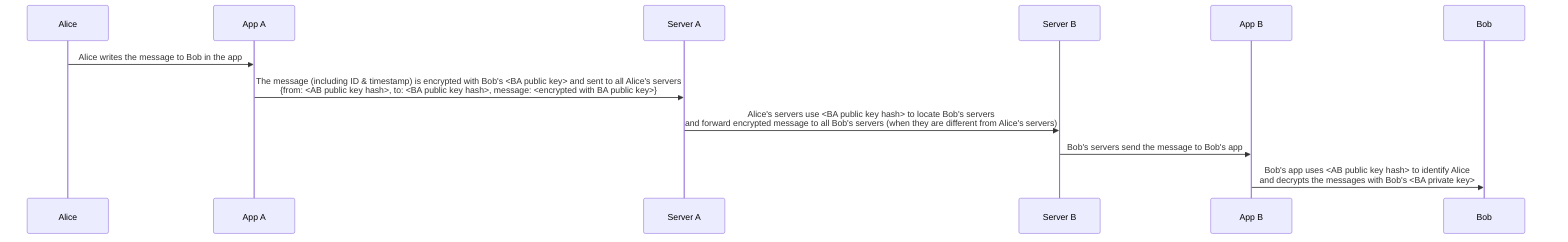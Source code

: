 sequenceDiagram
  participant Alice
  participant App A
  participant Server A
  participant Server B
  participant App B
  participant Bob
  Alice ->> App A: Alice writes the message to Bob in the app
  App A ->> Server A: The message (including ID & timestamp) is encrypted with Bob's <BA public key> and sent to all Alice's servers<br>{from: <AB public key hash>, to: <BA public key hash>, message: <encrypted with BA public key>}
  Server A ->> Server B: Alice's servers use <BA public key hash> to locate Bob's servers<br>and forward encrypted message to all Bob's servers (when they are different from Alice's servers)
  Server B ->> App B: Bob's servers send the message to Bob's app
  App B ->> Bob: Bob's app uses <AB public key hash> to identify Alice<br>and decrypts the messages with Bob's <BA private key>